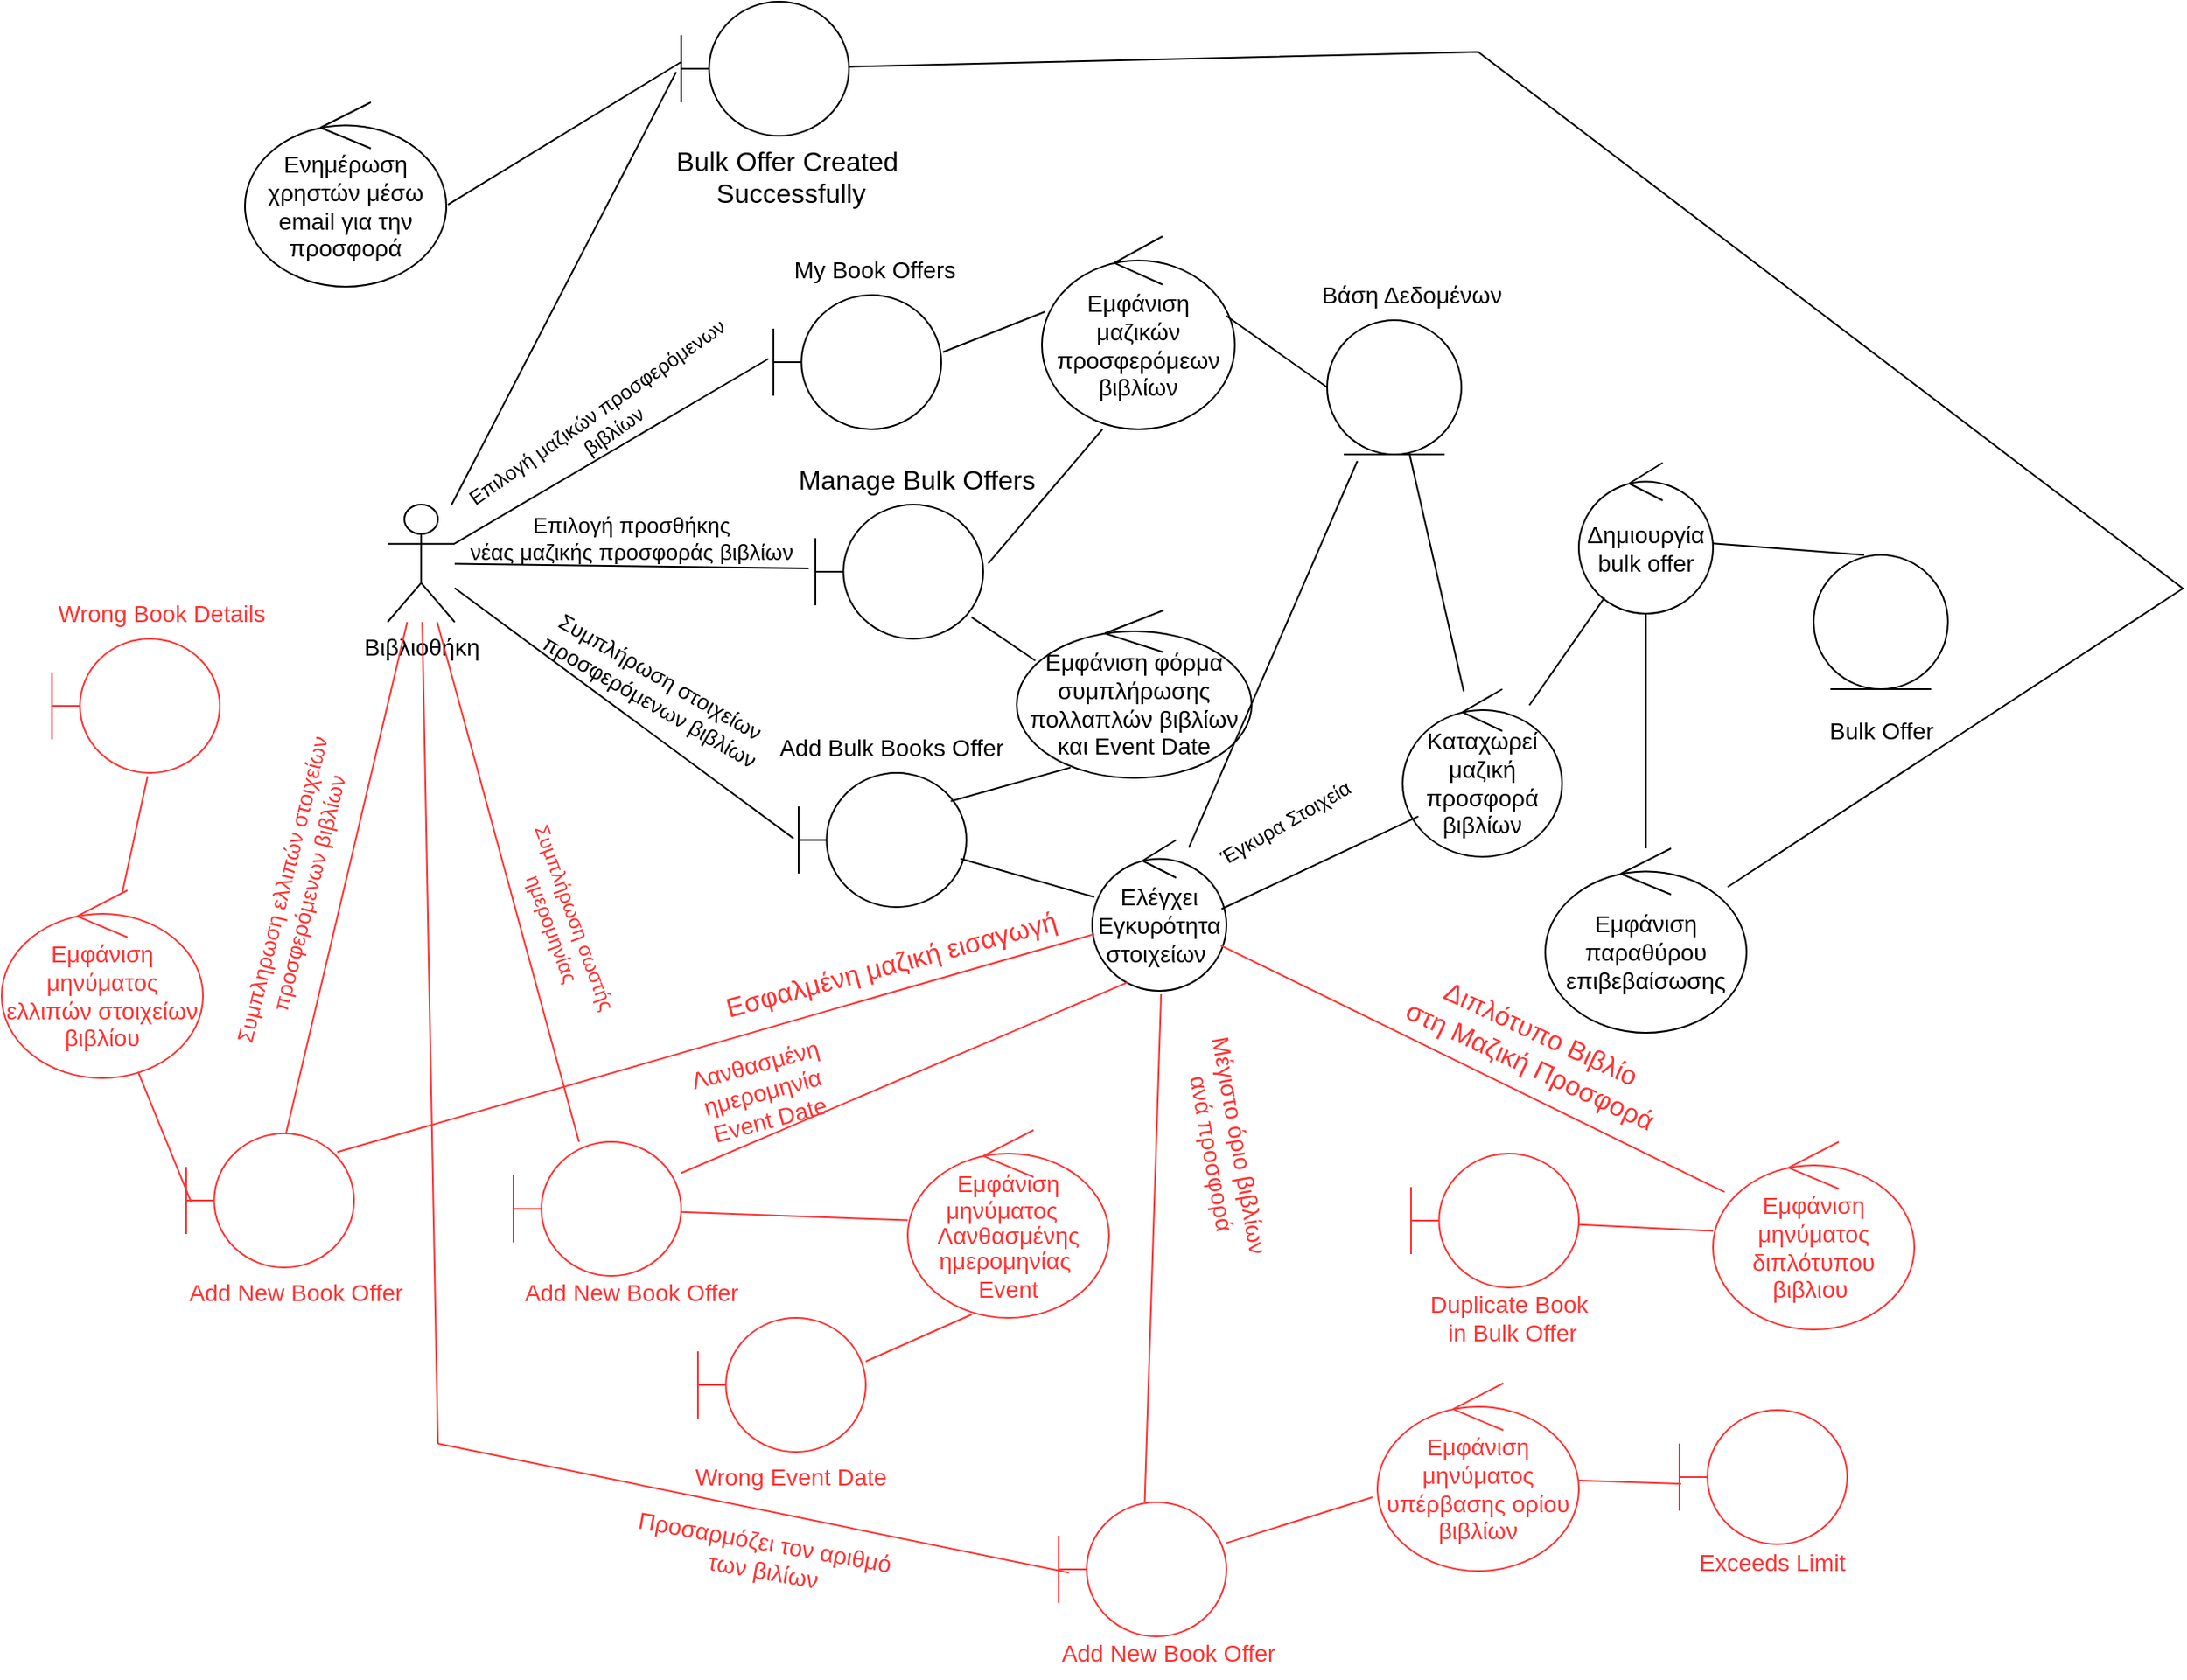 <mxfile version="27.0.2">
  <diagram name="Σελίδα-1" id="_Fa19jBcW2M8zPP8akAH">
    <mxGraphModel dx="3035" dy="1175" grid="1" gridSize="10" guides="1" tooltips="1" connect="1" arrows="1" fold="1" page="1" pageScale="1" pageWidth="1169" pageHeight="1654" math="0" shadow="0">
      <root>
        <mxCell id="0" />
        <mxCell id="1" parent="0" />
        <mxCell id="ddXygKk_uw5sio_xyTGk-59" value="&lt;font style=&quot;font-size: 14px;&quot;&gt;Βιβλιοθήκη&lt;/font&gt;" style="shape=umlActor;verticalLabelPosition=bottom;verticalAlign=top;html=1;outlineConnect=0;" parent="1" vertex="1">
          <mxGeometry x="-20" y="400" width="40" height="70" as="geometry" />
        </mxCell>
        <mxCell id="ddXygKk_uw5sio_xyTGk-60" value="" style="shape=umlBoundary;whiteSpace=wrap;html=1;" parent="1" vertex="1">
          <mxGeometry x="235" y="400" width="100" height="80" as="geometry" />
        </mxCell>
        <mxCell id="ddXygKk_uw5sio_xyTGk-61" value="" style="ellipse;shape=umlEntity;whiteSpace=wrap;html=1;" parent="1" vertex="1">
          <mxGeometry x="540" y="290" width="80" height="80" as="geometry" />
        </mxCell>
        <mxCell id="ddXygKk_uw5sio_xyTGk-62" value="&lt;font style=&quot;font-size: 14px;&quot;&gt;Εμφάνιση μαζικών προσφερόμεων βιβλίων&lt;/font&gt;" style="ellipse;shape=umlControl;whiteSpace=wrap;html=1;" parent="1" vertex="1">
          <mxGeometry x="370" y="240" width="115" height="115" as="geometry" />
        </mxCell>
        <mxCell id="ddXygKk_uw5sio_xyTGk-63" value="&lt;span style=&quot;font-size:12.0pt;line-height:&lt;br/&gt;115%;font-family:&amp;quot;Calibri&amp;quot;,sans-serif;mso-fareast-font-family:Aptos;mso-fareast-theme-font:&lt;br/&gt;minor-latin;mso-ansi-language:EN-US;mso-fareast-language:EN-US;mso-bidi-language:&lt;br/&gt;AR-SA&quot; lang=&quot;EN-US&quot;&gt;Manage&lt;/span&gt;&lt;span style=&quot;font-size:12.0pt;line-height:115%;&lt;br/&gt;font-family:&amp;quot;Calibri&amp;quot;,sans-serif;mso-fareast-font-family:Aptos;mso-fareast-theme-font:&lt;br/&gt;minor-latin;mso-ansi-language:EL;mso-fareast-language:EN-US;mso-bidi-language:&lt;br/&gt;AR-SA&quot; lang=&quot;EN-US&quot;&gt; &lt;/span&gt;&lt;span style=&quot;font-size:12.0pt;line-height:115%;&lt;br/&gt;font-family:&amp;quot;Calibri&amp;quot;,sans-serif;mso-fareast-font-family:Aptos;mso-fareast-theme-font:&lt;br/&gt;minor-latin;mso-ansi-language:EN-US;mso-fareast-language:EN-US;mso-bidi-language:&lt;br/&gt;AR-SA&quot; lang=&quot;EN-US&quot;&gt;Bulk&lt;/span&gt;&lt;span style=&quot;font-size:12.0pt;line-height:115%;&lt;br/&gt;font-family:&amp;quot;Calibri&amp;quot;,sans-serif;mso-fareast-font-family:Aptos;mso-fareast-theme-font:&lt;br/&gt;minor-latin;mso-ansi-language:EL;mso-fareast-language:EN-US;mso-bidi-language:&lt;br/&gt;AR-SA&quot; lang=&quot;EN-US&quot;&gt; &lt;/span&gt;&lt;span style=&quot;font-size:12.0pt;line-height:115%;&lt;br/&gt;font-family:&amp;quot;Calibri&amp;quot;,sans-serif;mso-fareast-font-family:Aptos;mso-fareast-theme-font:&lt;br/&gt;minor-latin;mso-ansi-language:EN-US;mso-fareast-language:EN-US;mso-bidi-language:&lt;br/&gt;AR-SA&quot; lang=&quot;EN-US&quot;&gt;Offers&lt;/span&gt;" style="text;html=1;align=center;verticalAlign=middle;resizable=0;points=[];autosize=1;strokeColor=none;fillColor=none;" parent="1" vertex="1">
          <mxGeometry x="215" y="370" width="160" height="30" as="geometry" />
        </mxCell>
        <mxCell id="ddXygKk_uw5sio_xyTGk-64" value="" style="shape=umlBoundary;whiteSpace=wrap;html=1;" parent="1" vertex="1">
          <mxGeometry x="225" y="560" width="100" height="80" as="geometry" />
        </mxCell>
        <mxCell id="ddXygKk_uw5sio_xyTGk-65" value="&lt;font style=&quot;font-size: 14px;&quot;&gt;Add Bulk Books Offer&lt;/font&gt;" style="text;html=1;align=center;verticalAlign=middle;resizable=0;points=[];autosize=1;strokeColor=none;fillColor=none;" parent="1" vertex="1">
          <mxGeometry x="200" y="530" width="160" height="30" as="geometry" />
        </mxCell>
        <mxCell id="ddXygKk_uw5sio_xyTGk-66" value="" style="endArrow=none;html=1;rounded=0;entryX=-0.04;entryY=0.475;entryDx=0;entryDy=0;entryPerimeter=0;" parent="1" source="ddXygKk_uw5sio_xyTGk-59" target="ddXygKk_uw5sio_xyTGk-60" edge="1">
          <mxGeometry width="50" height="50" relative="1" as="geometry">
            <mxPoint x="400" y="490" as="sourcePoint" />
            <mxPoint x="200" y="445" as="targetPoint" />
          </mxGeometry>
        </mxCell>
        <mxCell id="ddXygKk_uw5sio_xyTGk-67" value="" style="shape=umlBoundary;whiteSpace=wrap;html=1;" parent="1" vertex="1">
          <mxGeometry x="210" y="275" width="100" height="80" as="geometry" />
        </mxCell>
        <mxCell id="ddXygKk_uw5sio_xyTGk-68" value="&lt;span style=&quot;font-size: 14px;&quot;&gt;My Book Offers&lt;/span&gt;" style="text;html=1;align=center;verticalAlign=middle;resizable=0;points=[];autosize=1;strokeColor=none;fillColor=none;" parent="1" vertex="1">
          <mxGeometry x="210" y="245" width="120" height="30" as="geometry" />
        </mxCell>
        <mxCell id="ddXygKk_uw5sio_xyTGk-69" value="" style="endArrow=none;html=1;rounded=0;entryX=-0.03;entryY=0.475;entryDx=0;entryDy=0;entryPerimeter=0;" parent="1" source="ddXygKk_uw5sio_xyTGk-59" target="ddXygKk_uw5sio_xyTGk-67" edge="1">
          <mxGeometry width="50" height="50" relative="1" as="geometry">
            <mxPoint x="90" y="455" as="sourcePoint" />
            <mxPoint x="216" y="458" as="targetPoint" />
          </mxGeometry>
        </mxCell>
        <mxCell id="ddXygKk_uw5sio_xyTGk-70" value="&lt;font&gt;Επιλογή μαζικών προσφερόμενων&amp;nbsp;&lt;/font&gt;&lt;div&gt;&lt;font&gt;βιβλίων&lt;/font&gt;&lt;/div&gt;" style="text;html=1;align=center;verticalAlign=middle;resizable=0;points=[];autosize=1;strokeColor=none;fillColor=none;rotation=-35;" parent="1" vertex="1">
          <mxGeometry x="5" y="330" width="210" height="40" as="geometry" />
        </mxCell>
        <mxCell id="ddXygKk_uw5sio_xyTGk-71" value="" style="endArrow=none;html=1;rounded=0;entryX=0.017;entryY=0.39;entryDx=0;entryDy=0;entryPerimeter=0;exitX=1.01;exitY=0.425;exitDx=0;exitDy=0;exitPerimeter=0;" parent="1" source="ddXygKk_uw5sio_xyTGk-67" target="ddXygKk_uw5sio_xyTGk-62" edge="1">
          <mxGeometry width="50" height="50" relative="1" as="geometry">
            <mxPoint x="90" y="455" as="sourcePoint" />
            <mxPoint x="216" y="458" as="targetPoint" />
          </mxGeometry>
        </mxCell>
        <mxCell id="ddXygKk_uw5sio_xyTGk-72" value="" style="endArrow=none;html=1;rounded=0;entryX=0.314;entryY=1;entryDx=0;entryDy=0;entryPerimeter=0;exitX=1.03;exitY=0.438;exitDx=0;exitDy=0;exitPerimeter=0;" parent="1" source="ddXygKk_uw5sio_xyTGk-60" target="ddXygKk_uw5sio_xyTGk-62" edge="1">
          <mxGeometry width="50" height="50" relative="1" as="geometry">
            <mxPoint x="323" y="335" as="sourcePoint" />
            <mxPoint x="380" y="350" as="targetPoint" />
          </mxGeometry>
        </mxCell>
        <mxCell id="ddXygKk_uw5sio_xyTGk-73" value="&lt;font style=&quot;font-size: 14px;&quot;&gt;Βάση Δεδομένων&lt;/font&gt;" style="text;html=1;align=center;verticalAlign=middle;resizable=0;points=[];autosize=1;strokeColor=none;fillColor=none;" parent="1" vertex="1">
          <mxGeometry x="525" y="260" width="130" height="30" as="geometry" />
        </mxCell>
        <mxCell id="ddXygKk_uw5sio_xyTGk-74" value="" style="endArrow=none;html=1;rounded=0;entryX=0;entryY=0.5;entryDx=0;entryDy=0;exitX=0.957;exitY=0.413;exitDx=0;exitDy=0;exitPerimeter=0;" parent="1" source="ddXygKk_uw5sio_xyTGk-62" target="ddXygKk_uw5sio_xyTGk-61" edge="1">
          <mxGeometry width="50" height="50" relative="1" as="geometry">
            <mxPoint x="323" y="455" as="sourcePoint" />
            <mxPoint x="402" y="380" as="targetPoint" />
          </mxGeometry>
        </mxCell>
        <mxCell id="ddXygKk_uw5sio_xyTGk-75" value="" style="endArrow=none;html=1;rounded=0;entryX=-0.03;entryY=0.488;entryDx=0;entryDy=0;entryPerimeter=0;" parent="1" source="ddXygKk_uw5sio_xyTGk-59" target="ddXygKk_uw5sio_xyTGk-64" edge="1">
          <mxGeometry width="50" height="50" relative="1" as="geometry">
            <mxPoint x="90" y="455" as="sourcePoint" />
            <mxPoint x="216" y="458" as="targetPoint" />
          </mxGeometry>
        </mxCell>
        <mxCell id="ddXygKk_uw5sio_xyTGk-76" value="&lt;font style=&quot;font-size: 14px;&quot;&gt;Εμφάνιση φόρμα συμπλήρωσης πολλαπλών βιβλίων&lt;/font&gt;&lt;div&gt;&lt;span style=&quot;font-size: 14px;&quot;&gt;και Event Date&lt;/span&gt;&lt;/div&gt;" style="ellipse;shape=umlControl;whiteSpace=wrap;html=1;" parent="1" vertex="1">
          <mxGeometry x="355" y="463" width="140" height="100" as="geometry" />
        </mxCell>
        <mxCell id="ddXygKk_uw5sio_xyTGk-77" value="" style="endArrow=none;html=1;rounded=0;entryX=0.229;entryY=0.938;entryDx=0;entryDy=0;entryPerimeter=0;exitX=0.907;exitY=0.211;exitDx=0;exitDy=0;exitPerimeter=0;" parent="1" source="ddXygKk_uw5sio_xyTGk-64" target="ddXygKk_uw5sio_xyTGk-76" edge="1">
          <mxGeometry width="50" height="50" relative="1" as="geometry">
            <mxPoint x="320" y="590" as="sourcePoint" />
            <mxPoint x="389" y="520" as="targetPoint" />
          </mxGeometry>
        </mxCell>
        <mxCell id="ddXygKk_uw5sio_xyTGk-78" value="" style="endArrow=none;html=1;rounded=0;entryX=0.079;entryY=0.3;entryDx=0;entryDy=0;entryPerimeter=0;exitX=0.93;exitY=0.838;exitDx=0;exitDy=0;exitPerimeter=0;" parent="1" source="ddXygKk_uw5sio_xyTGk-60" target="ddXygKk_uw5sio_xyTGk-76" edge="1">
          <mxGeometry width="50" height="50" relative="1" as="geometry">
            <mxPoint x="310" y="480" as="sourcePoint" />
            <mxPoint x="367" y="495" as="targetPoint" />
          </mxGeometry>
        </mxCell>
        <mxCell id="ddXygKk_uw5sio_xyTGk-79" value="&lt;font style=&quot;font-size: 13px;&quot;&gt;Επιλογή προσθήκης&lt;/font&gt;&lt;div&gt;&lt;font style=&quot;font-size: 13px;&quot;&gt;νέας μαζικής προσφοράς βιβλίων&lt;/font&gt;&lt;/div&gt;" style="text;html=1;align=center;verticalAlign=middle;resizable=0;points=[];autosize=1;strokeColor=none;fillColor=none;rotation=0;" parent="1" vertex="1">
          <mxGeometry x="15" y="400" width="220" height="40" as="geometry" />
        </mxCell>
        <mxCell id="ddXygKk_uw5sio_xyTGk-80" value="&lt;font style=&quot;font-size: 13px;&quot;&gt;Συμπλήρωση στοιχείων&amp;nbsp;&lt;/font&gt;&lt;div&gt;&lt;font style=&quot;font-size: 13px;&quot;&gt;προσφερόμενων βιβλίων&lt;/font&gt;&lt;/div&gt;" style="text;html=1;align=center;verticalAlign=middle;resizable=0;points=[];autosize=1;strokeColor=none;fillColor=none;rotation=30;" parent="1" vertex="1">
          <mxGeometry x="55" y="490" width="170" height="40" as="geometry" />
        </mxCell>
        <mxCell id="ddXygKk_uw5sio_xyTGk-81" value="&lt;font style=&quot;font-size: 14px;&quot;&gt;Ελέγχει Εγκυρότητα στοιχείων&amp;nbsp;&lt;/font&gt;" style="ellipse;shape=umlControl;whiteSpace=wrap;html=1;" parent="1" vertex="1">
          <mxGeometry x="400" y="600" width="80" height="90" as="geometry" />
        </mxCell>
        <mxCell id="ddXygKk_uw5sio_xyTGk-82" value="" style="endArrow=none;html=1;rounded=0;exitX=0.964;exitY=0.639;exitDx=0;exitDy=0;exitPerimeter=0;" parent="1" source="ddXygKk_uw5sio_xyTGk-64" target="ddXygKk_uw5sio_xyTGk-81" edge="1">
          <mxGeometry width="50" height="50" relative="1" as="geometry">
            <mxPoint x="296" y="620" as="sourcePoint" />
            <mxPoint x="360" y="638" as="targetPoint" />
          </mxGeometry>
        </mxCell>
        <mxCell id="ddXygKk_uw5sio_xyTGk-83" value="" style="endArrow=none;html=1;rounded=0;" parent="1" source="ddXygKk_uw5sio_xyTGk-84" target="ddXygKk_uw5sio_xyTGk-61" edge="1">
          <mxGeometry width="50" height="50" relative="1" as="geometry">
            <mxPoint x="470" y="500" as="sourcePoint" />
            <mxPoint x="508" y="568.5" as="targetPoint" />
          </mxGeometry>
        </mxCell>
        <mxCell id="ddXygKk_uw5sio_xyTGk-84" value="&lt;font style=&quot;font-size: 14px;&quot;&gt;Καταχωρεί μαζική προσφορά βιβλίων&lt;/font&gt;" style="ellipse;shape=umlControl;whiteSpace=wrap;html=1;" parent="1" vertex="1">
          <mxGeometry x="585" y="510" width="95" height="100" as="geometry" />
        </mxCell>
        <mxCell id="ddXygKk_uw5sio_xyTGk-85" value="" style="ellipse;shape=umlEntity;whiteSpace=wrap;html=1;" parent="1" vertex="1">
          <mxGeometry x="830" y="430" width="80" height="80" as="geometry" />
        </mxCell>
        <mxCell id="ddXygKk_uw5sio_xyTGk-86" value="&lt;font style=&quot;font-size: 14px;&quot;&gt;Bulk Offer&lt;/font&gt;" style="text;html=1;align=center;verticalAlign=middle;resizable=0;points=[];autosize=1;strokeColor=none;fillColor=none;" parent="1" vertex="1">
          <mxGeometry x="825" y="520" width="90" height="30" as="geometry" />
        </mxCell>
        <mxCell id="ddXygKk_uw5sio_xyTGk-87" value="&lt;font style=&quot;font-size: 14px;&quot;&gt;Δημιουργία bulk offer&lt;/font&gt;" style="ellipse;shape=umlControl;whiteSpace=wrap;html=1;" parent="1" vertex="1">
          <mxGeometry x="690" y="375" width="80" height="90" as="geometry" />
        </mxCell>
        <mxCell id="ddXygKk_uw5sio_xyTGk-88" value="" style="endArrow=none;html=1;rounded=0;entryX=0.375;entryY=0;entryDx=0;entryDy=0;entryPerimeter=0;" parent="1" source="ddXygKk_uw5sio_xyTGk-87" target="ddXygKk_uw5sio_xyTGk-85" edge="1">
          <mxGeometry width="50" height="50" relative="1" as="geometry">
            <mxPoint x="677" y="614" as="sourcePoint" />
            <mxPoint x="740" y="630" as="targetPoint" />
          </mxGeometry>
        </mxCell>
        <mxCell id="ddXygKk_uw5sio_xyTGk-89" value="" style="endArrow=none;html=1;rounded=0;" parent="1" source="ddXygKk_uw5sio_xyTGk-84" target="ddXygKk_uw5sio_xyTGk-87" edge="1">
          <mxGeometry width="50" height="50" relative="1" as="geometry">
            <mxPoint x="600" y="560" as="sourcePoint" />
            <mxPoint x="627" y="574" as="targetPoint" />
          </mxGeometry>
        </mxCell>
        <mxCell id="ddXygKk_uw5sio_xyTGk-90" value="&lt;font style=&quot;font-size: 14px;&quot;&gt;Εμφάνιση παραθύρου επιβεβαίσωσης&lt;/font&gt;" style="ellipse;shape=umlControl;whiteSpace=wrap;html=1;" parent="1" vertex="1">
          <mxGeometry x="670" y="605" width="120" height="110" as="geometry" />
        </mxCell>
        <mxCell id="ddXygKk_uw5sio_xyTGk-91" value="" style="endArrow=none;html=1;rounded=0;" parent="1" source="ddXygKk_uw5sio_xyTGk-87" target="ddXygKk_uw5sio_xyTGk-90" edge="1">
          <mxGeometry width="50" height="50" relative="1" as="geometry">
            <mxPoint x="723" y="489" as="sourcePoint" />
            <mxPoint x="780" y="510" as="targetPoint" />
          </mxGeometry>
        </mxCell>
        <mxCell id="ddXygKk_uw5sio_xyTGk-92" value="" style="shape=umlBoundary;whiteSpace=wrap;html=1;" parent="1" vertex="1">
          <mxGeometry x="155" y="100" width="100" height="80" as="geometry" />
        </mxCell>
        <mxCell id="ddXygKk_uw5sio_xyTGk-93" value="&lt;font style=&quot;color: light-dark(rgb(0, 0, 0), rgb(255, 255, 255));&quot;&gt;&lt;span style=&quot;font-size: 12pt; line-height: 115%; font-family: Calibri, sans-serif;&quot; lang=&quot;EN-US&quot;&gt;Bulk&lt;/span&gt;&lt;span style=&quot;font-size: 12pt; line-height: 115%; font-family: Calibri, sans-serif;&quot; lang=&quot;EN-US&quot;&gt; &lt;/span&gt;&lt;span style=&quot;font-size: 12pt; line-height: 115%; font-family: Calibri, sans-serif;&quot; lang=&quot;EN-US&quot;&gt;Offer&lt;/span&gt;&lt;span style=&quot;font-size: 12pt; line-height: 115%; font-family: Calibri, sans-serif;&quot; lang=&quot;EN-US&quot;&gt; &lt;/span&gt;&lt;span style=&quot;font-size: 12pt; line-height: 115%; font-family: Calibri, sans-serif;&quot; lang=&quot;EN-US&quot;&gt;Created&lt;/span&gt;&lt;span style=&quot;font-size: 12pt; line-height: 115%; font-family: Calibri, sans-serif;&quot; lang=&quot;EN-US&quot;&gt;&amp;nbsp;&lt;/span&gt;&lt;/font&gt;&lt;div&gt;&lt;font style=&quot;color: light-dark(rgb(0, 0, 0), rgb(255, 255, 255));&quot;&gt;&lt;span style=&quot;font-size: 12pt; line-height: 115%; font-family: Calibri, sans-serif;&quot; lang=&quot;EN-US&quot;&gt;Successfully&lt;/span&gt;&lt;/font&gt;&lt;/div&gt;" style="text;html=1;align=center;verticalAlign=middle;resizable=0;points=[];autosize=1;strokeColor=none;fillColor=none;" parent="1" vertex="1">
          <mxGeometry x="145" y="180" width="150" height="50" as="geometry" />
        </mxCell>
        <mxCell id="ddXygKk_uw5sio_xyTGk-94" value="" style="endArrow=none;html=1;rounded=0;" parent="1" source="ddXygKk_uw5sio_xyTGk-90" target="ddXygKk_uw5sio_xyTGk-92" edge="1">
          <mxGeometry width="50" height="50" relative="1" as="geometry">
            <mxPoint x="570" y="650" as="sourcePoint" />
            <mxPoint x="560" y="745" as="targetPoint" />
            <Array as="points">
              <mxPoint x="1050" y="450" />
              <mxPoint x="630" y="130" />
            </Array>
          </mxGeometry>
        </mxCell>
        <mxCell id="ddXygKk_uw5sio_xyTGk-95" value="" style="endArrow=none;html=1;rounded=0;entryX=-0.03;entryY=0.525;entryDx=0;entryDy=0;entryPerimeter=0;" parent="1" source="ddXygKk_uw5sio_xyTGk-59" target="ddXygKk_uw5sio_xyTGk-92" edge="1">
          <mxGeometry width="50" height="50" relative="1" as="geometry">
            <mxPoint x="8" y="590" as="sourcePoint" />
            <mxPoint x="195" y="729" as="targetPoint" />
          </mxGeometry>
        </mxCell>
        <mxCell id="ddXygKk_uw5sio_xyTGk-97" value="" style="shape=umlBoundary;whiteSpace=wrap;html=1;strokeColor=#FF3333;" parent="1" vertex="1">
          <mxGeometry x="-140" y="775" width="100" height="80" as="geometry" />
        </mxCell>
        <mxCell id="ddXygKk_uw5sio_xyTGk-98" value="&lt;font style=&quot;font-size: 14px;&quot;&gt;Add New Book Offer&lt;/font&gt;" style="text;html=1;align=center;verticalAlign=middle;resizable=0;points=[];autosize=1;strokeColor=none;fillColor=none;fontColor=#FF3333;" parent="1" vertex="1">
          <mxGeometry x="-150" y="855" width="150" height="30" as="geometry" />
        </mxCell>
        <mxCell id="ddXygKk_uw5sio_xyTGk-99" value="" style="endArrow=none;html=1;rounded=0;fontColor=#000000;strokeColor=#FF3333;" parent="1" source="ddXygKk_uw5sio_xyTGk-59" target="ddXygKk_uw5sio_xyTGk-97" edge="1">
          <mxGeometry width="50" height="50" relative="1" as="geometry">
            <mxPoint x="30" y="473" as="sourcePoint" />
            <mxPoint x="237" y="767" as="targetPoint" />
          </mxGeometry>
        </mxCell>
        <mxCell id="ddXygKk_uw5sio_xyTGk-100" value="&lt;font style=&quot;font-size: 13px;&quot;&gt;Συμπληρωση ελλιπών&amp;nbsp;&lt;/font&gt;&lt;span style=&quot;font-size: 13px; background-color: transparent; color: light-dark(rgb(255, 51, 51), rgb(255, 119, 119));&quot;&gt;στοιχείων&amp;nbsp;&lt;/span&gt;&lt;div&gt;&lt;div&gt;&lt;font style=&quot;font-size: 13px;&quot;&gt;προσφερόμενων&amp;nbsp;&lt;/font&gt;&lt;span style=&quot;font-size: 13px; background-color: transparent; color: light-dark(rgb(255, 51, 51), rgb(255, 119, 119));&quot;&gt;βιβλίων&lt;/span&gt;&lt;/div&gt;&lt;/div&gt;" style="text;html=1;align=center;verticalAlign=middle;resizable=0;points=[];autosize=1;strokeColor=none;fillColor=none;rotation=-76;fontColor=#FF3333;" parent="1" vertex="1">
          <mxGeometry x="-180" y="610" width="210" height="40" as="geometry" />
        </mxCell>
        <mxCell id="ddXygKk_uw5sio_xyTGk-101" value="" style="endArrow=none;html=1;rounded=0;entryX=0.9;entryY=0.139;entryDx=0;entryDy=0;entryPerimeter=0;strokeColor=#FF3333;" parent="1" source="ddXygKk_uw5sio_xyTGk-81" target="ddXygKk_uw5sio_xyTGk-97" edge="1">
          <mxGeometry width="50" height="50" relative="1" as="geometry">
            <mxPoint x="607" y="685" as="sourcePoint" />
            <mxPoint x="340" y="752" as="targetPoint" />
          </mxGeometry>
        </mxCell>
        <mxCell id="ddXygKk_uw5sio_xyTGk-103" value="" style="shape=umlBoundary;whiteSpace=wrap;html=1;strokeColor=#FF3333;" parent="1" vertex="1">
          <mxGeometry x="-220" y="480" width="100" height="80" as="geometry" />
        </mxCell>
        <mxCell id="ddXygKk_uw5sio_xyTGk-104" value="&lt;font style=&quot;font-size: 14px;&quot;&gt;Wrong Book Details&lt;/font&gt;" style="text;html=1;align=center;verticalAlign=middle;resizable=0;points=[];autosize=1;strokeColor=none;fillColor=none;fontColor=#FF3333;" parent="1" vertex="1">
          <mxGeometry x="-230" y="450" width="150" height="30" as="geometry" />
        </mxCell>
        <mxCell id="ddXygKk_uw5sio_xyTGk-105" value="&lt;span style=&quot;font-size: 14px;&quot;&gt;&lt;font style=&quot;color: rgb(255, 51, 51);&quot;&gt;Εμφάνιση μηνύματος ελλιπών στοιχείων βιβλίου&lt;/font&gt;&lt;/span&gt;" style="ellipse;shape=umlControl;whiteSpace=wrap;html=1;strokeColor=#FF3333;" parent="1" vertex="1">
          <mxGeometry x="-250" y="630" width="120" height="112" as="geometry" />
        </mxCell>
        <mxCell id="ddXygKk_uw5sio_xyTGk-106" value="" style="endArrow=none;html=1;rounded=0;exitX=0.57;exitY=1.025;exitDx=0;exitDy=0;exitPerimeter=0;strokeColor=#FF3333;" parent="1" source="ddXygKk_uw5sio_xyTGk-103" target="ddXygKk_uw5sio_xyTGk-105" edge="1">
          <mxGeometry width="50" height="50" relative="1" as="geometry">
            <mxPoint x="10" y="870" as="sourcePoint" />
            <mxPoint x="73" y="886" as="targetPoint" />
          </mxGeometry>
        </mxCell>
        <mxCell id="ddXygKk_uw5sio_xyTGk-107" value="" style="endArrow=none;html=1;rounded=0;exitX=0.03;exitY=0.513;exitDx=0;exitDy=0;exitPerimeter=0;strokeColor=#FF3333;" parent="1" source="ddXygKk_uw5sio_xyTGk-97" target="ddXygKk_uw5sio_xyTGk-105" edge="1">
          <mxGeometry width="50" height="50" relative="1" as="geometry">
            <mxPoint x="323" y="497" as="sourcePoint" />
            <mxPoint x="386" y="513" as="targetPoint" />
          </mxGeometry>
        </mxCell>
        <mxCell id="ddXygKk_uw5sio_xyTGk-109" value="" style="endArrow=none;html=1;rounded=0;strokeColor=light-dark(#FF3333,#FF3333);" parent="1" source="ddXygKk_uw5sio_xyTGk-81" target="ddXygKk_uw5sio_xyTGk-110" edge="1">
          <mxGeometry width="50" height="50" relative="1" as="geometry">
            <mxPoint x="306" y="630" as="sourcePoint" />
            <mxPoint x="614.769" y="824.811" as="targetPoint" />
          </mxGeometry>
        </mxCell>
        <mxCell id="ddXygKk_uw5sio_xyTGk-110" value="&lt;span style=&quot;font-size: 14px;&quot;&gt;&lt;font style=&quot;color: rgb(255, 51, 51);&quot;&gt;Εμφάνιση μηνύματος διπλότυπου&lt;/font&gt;&lt;/span&gt;&lt;div&gt;&lt;span style=&quot;font-size: 14px;&quot;&gt;&lt;font style=&quot;color: rgb(255, 51, 51);&quot;&gt;βιβλιου&amp;nbsp;&lt;/font&gt;&lt;/span&gt;&lt;/div&gt;" style="ellipse;shape=umlControl;whiteSpace=wrap;html=1;strokeColor=#FF3333;" parent="1" vertex="1">
          <mxGeometry x="770" y="780" width="120" height="112" as="geometry" />
        </mxCell>
        <mxCell id="ddXygKk_uw5sio_xyTGk-113" value="" style="shape=umlBoundary;whiteSpace=wrap;html=1;strokeColor=#FF3333;" parent="1" vertex="1">
          <mxGeometry x="590" y="787" width="100" height="80" as="geometry" />
        </mxCell>
        <mxCell id="ddXygKk_uw5sio_xyTGk-114" value="" style="endArrow=none;html=1;rounded=0;strokeColor=#FF3333;" parent="1" source="ddXygKk_uw5sio_xyTGk-113" target="ddXygKk_uw5sio_xyTGk-110" edge="1">
          <mxGeometry width="50" height="50" relative="1" as="geometry">
            <mxPoint x="-107" y="784" as="sourcePoint" />
            <mxPoint x="110" y="901" as="targetPoint" />
          </mxGeometry>
        </mxCell>
        <mxCell id="ddXygKk_uw5sio_xyTGk-116" value="&lt;font style=&quot;font-size: 14px; color: rgb(255, 51, 51);&quot;&gt;Duplicate&amp;nbsp;&lt;/font&gt;&lt;span style=&quot;color: light-dark(rgb(255, 51, 51), rgb(255, 119, 119)); font-size: 14px; background-color: transparent;&quot;&gt;Book&amp;nbsp;&lt;/span&gt;&lt;div&gt;&lt;span style=&quot;color: light-dark(rgb(255, 51, 51), rgb(255, 119, 119)); font-size: 14px; background-color: transparent;&quot;&gt;in&amp;nbsp;&lt;/span&gt;&lt;span style=&quot;background-color: transparent; color: rgb(255, 51, 51); font-size: 14px;&quot;&gt;Bulk&amp;nbsp;&lt;/span&gt;&lt;span style=&quot;background-color: transparent; color: light-dark(rgb(255, 51, 51), rgb(255, 119, 119)); font-size: 14px;&quot;&gt;Offer&lt;/span&gt;&lt;/div&gt;" style="text;html=1;align=center;verticalAlign=middle;resizable=0;points=[];autosize=1;strokeColor=none;fillColor=none;" parent="1" vertex="1">
          <mxGeometry x="590" y="860" width="120" height="50" as="geometry" />
        </mxCell>
        <mxCell id="ddXygKk_uw5sio_xyTGk-117" value="" style="endArrow=none;html=1;rounded=0;entryX=0.225;entryY=1.05;entryDx=0;entryDy=0;entryPerimeter=0;" parent="1" source="ddXygKk_uw5sio_xyTGk-81" target="ddXygKk_uw5sio_xyTGk-61" edge="1">
          <mxGeometry width="50" height="50" relative="1" as="geometry">
            <mxPoint x="590" y="570" as="sourcePoint" />
            <mxPoint x="590" y="380" as="targetPoint" />
          </mxGeometry>
        </mxCell>
        <mxCell id="ddXygKk_uw5sio_xyTGk-120" value="" style="endArrow=none;html=1;rounded=0;entryX=0.964;entryY=0.457;entryDx=0;entryDy=0;entryPerimeter=0;exitX=0.098;exitY=0.759;exitDx=0;exitDy=0;exitPerimeter=0;" parent="1" source="ddXygKk_uw5sio_xyTGk-84" target="ddXygKk_uw5sio_xyTGk-81" edge="1">
          <mxGeometry width="50" height="50" relative="1" as="geometry">
            <mxPoint x="523" y="608" as="sourcePoint" />
            <mxPoint x="593.988" y="626.019" as="targetPoint" />
          </mxGeometry>
        </mxCell>
        <mxCell id="ddXygKk_uw5sio_xyTGk-122" value="Έγκυρα Στοιχεία" style="text;html=1;align=center;verticalAlign=middle;resizable=0;points=[];autosize=1;strokeColor=none;fillColor=none;rotation=-30;" parent="1" vertex="1">
          <mxGeometry x="460" y="575" width="110" height="30" as="geometry" />
        </mxCell>
        <mxCell id="ddXygKk_uw5sio_xyTGk-123" value="&lt;span style=&quot;font-size: 12pt; font-family: Calibri, sans-serif;&quot; lang=&quot;EL&quot;&gt;&lt;font style=&quot;color: light-dark(rgb(255, 51, 51), rgb(255, 51, 51));&quot;&gt;Διπλότυπο Βιβλίο&amp;nbsp;&lt;/font&gt;&lt;/span&gt;&lt;div&gt;&lt;span style=&quot;font-size: 12pt; font-family: Calibri, sans-serif; color: rgb(192, 0, 0);&quot; lang=&quot;EL&quot;&gt;&lt;font style=&quot;color: light-dark(rgb(255, 51, 51), rgb(255, 51, 51));&quot;&gt;στη Μαζική Προσφορά&lt;/font&gt;&lt;/span&gt;&lt;/div&gt;" style="text;html=1;align=center;verticalAlign=middle;resizable=0;points=[];autosize=1;strokeColor=none;fillColor=none;rotation=25;fontSize=14;fontColor=light-dark(#FF3333,#FF3333);" parent="1" vertex="1">
          <mxGeometry x="580" y="700" width="170" height="50" as="geometry" />
        </mxCell>
        <mxCell id="ddXygKk_uw5sio_xyTGk-125" value="&lt;font style=&quot;font-size: 14px; color: rgb(255, 51, 51);&quot;&gt;&lt;font style=&quot;&quot;&gt;Εμφάνιση μηνύματος&amp;nbsp;&lt;/font&gt;&lt;span style=&quot;line-height: 115%;&quot;&gt;&amp;nbsp;&lt;/span&gt;&lt;/font&gt;&lt;div&gt;&lt;span style=&quot;line-height: 115%;&quot;&gt;&lt;font style=&quot;font-size: 14px; color: rgb(255, 51, 51);&quot;&gt;Λανθασμένης ημερομηνίας&amp;nbsp;&lt;/font&gt;&lt;/span&gt;&lt;/div&gt;&lt;div&gt;&lt;span style=&quot;font-family: Calibri, sans-serif;&quot; lang=&quot;EN-US&quot;&gt;&lt;font style=&quot;font-size: 14px; color: rgb(255, 51, 51);&quot;&gt;Event&lt;/font&gt;&lt;/span&gt;&lt;/div&gt;" style="ellipse;shape=umlControl;whiteSpace=wrap;html=1;strokeColor=#FF3333;" parent="1" vertex="1">
          <mxGeometry x="290" y="773" width="120" height="112" as="geometry" />
        </mxCell>
        <mxCell id="ddXygKk_uw5sio_xyTGk-126" value="" style="endArrow=none;html=1;rounded=0;strokeColor=light-dark(#FF3333,#FF3333);exitX=0.317;exitY=0.982;exitDx=0;exitDy=0;exitPerimeter=0;entryX=1;entryY=0.325;entryDx=0;entryDy=0;entryPerimeter=0;" parent="1" source="ddXygKk_uw5sio_xyTGk-125" target="ddXygKk_uw5sio_xyTGk-127" edge="1">
          <mxGeometry width="50" height="50" relative="1" as="geometry">
            <mxPoint x="-170" y="347" as="sourcePoint" />
            <mxPoint x="-225" y="370" as="targetPoint" />
          </mxGeometry>
        </mxCell>
        <mxCell id="ddXygKk_uw5sio_xyTGk-127" value="" style="shape=umlBoundary;whiteSpace=wrap;html=1;strokeColor=#FF3333;" parent="1" vertex="1">
          <mxGeometry x="165" y="885" width="100" height="80" as="geometry" />
        </mxCell>
        <mxCell id="ddXygKk_uw5sio_xyTGk-129" value="&lt;font style=&quot;font-size: 14px;&quot;&gt;Wrong Event Date&lt;/font&gt;" style="text;html=1;align=center;verticalAlign=middle;resizable=0;points=[];autosize=1;strokeColor=none;fillColor=none;fontColor=#FF3333;" parent="1" vertex="1">
          <mxGeometry x="150" y="965" width="140" height="30" as="geometry" />
        </mxCell>
        <mxCell id="ddXygKk_uw5sio_xyTGk-130" value="&lt;span style=&quot;font-size:12.0pt;line-height:115%;&lt;br/&gt;font-family:&amp;quot;Calibri&amp;quot;,sans-serif;mso-fareast-font-family:Aptos;mso-fareast-theme-font:&lt;br/&gt;minor-latin;mso-ansi-language:EL;mso-fareast-language:EN-US;mso-bidi-language:&lt;br/&gt;AR-SA&quot;&gt;Εσφαλμένη μαζική εισαγωγή&lt;/span&gt;" style="text;html=1;align=center;verticalAlign=middle;resizable=0;points=[];autosize=1;strokeColor=none;fillColor=none;rotation=-15;fontColor=#FF3333;" parent="1" vertex="1">
          <mxGeometry x="165" y="660" width="230" height="30" as="geometry" />
        </mxCell>
        <mxCell id="q35idtGrEf9Pdwb9oV4j-1" value="" style="shape=umlBoundary;whiteSpace=wrap;html=1;strokeColor=#FF3333;" parent="1" vertex="1">
          <mxGeometry x="55" y="780" width="100" height="80" as="geometry" />
        </mxCell>
        <mxCell id="q35idtGrEf9Pdwb9oV4j-6" value="" style="endArrow=none;html=1;rounded=0;strokeColor=#FF3333;entryX=0.263;entryY=0.944;entryDx=0;entryDy=0;entryPerimeter=0;" parent="1" source="q35idtGrEf9Pdwb9oV4j-1" target="ddXygKk_uw5sio_xyTGk-81" edge="1">
          <mxGeometry width="50" height="50" relative="1" as="geometry">
            <mxPoint x="370" y="680" as="sourcePoint" />
            <mxPoint x="360" y="890" as="targetPoint" />
          </mxGeometry>
        </mxCell>
        <mxCell id="q35idtGrEf9Pdwb9oV4j-7" value="" style="endArrow=none;html=1;rounded=0;fontColor=#000000;strokeColor=#FF3333;" parent="1" source="ddXygKk_uw5sio_xyTGk-59" target="q35idtGrEf9Pdwb9oV4j-1" edge="1">
          <mxGeometry width="50" height="50" relative="1" as="geometry">
            <mxPoint x="2" y="480" as="sourcePoint" />
            <mxPoint x="-71" y="785" as="targetPoint" />
          </mxGeometry>
        </mxCell>
        <mxCell id="q35idtGrEf9Pdwb9oV4j-8" value="Συμπλήρωση σωστής&amp;nbsp;&lt;div&gt;ημερομηνίας&lt;/div&gt;" style="text;html=1;align=center;verticalAlign=middle;resizable=0;points=[];autosize=1;strokeColor=none;fillColor=none;rotation=70;fontColor=light-dark(#FF3333,#FF3333);" parent="1" vertex="1">
          <mxGeometry x="15" y="630" width="140" height="40" as="geometry" />
        </mxCell>
        <mxCell id="q35idtGrEf9Pdwb9oV4j-9" value="&lt;font style=&quot;font-size: 14px;&quot;&gt;Add New Book Offer&lt;/font&gt;" style="text;html=1;align=center;verticalAlign=middle;resizable=0;points=[];autosize=1;strokeColor=none;fillColor=none;fontColor=#FF3333;" parent="1" vertex="1">
          <mxGeometry x="50" y="855" width="150" height="30" as="geometry" />
        </mxCell>
        <mxCell id="q35idtGrEf9Pdwb9oV4j-10" value="Λανθασμένη&amp;nbsp;&lt;div&gt;ημερομηνία&amp;nbsp;&lt;div&gt;Event Date&amp;nbsp;&lt;/div&gt;&lt;/div&gt;" style="text;html=1;align=center;verticalAlign=middle;resizable=0;points=[];autosize=1;strokeColor=none;fillColor=none;fontSize=14;fontColor=light-dark(#FF3333,#FF3333);rotation=-15;" parent="1" vertex="1">
          <mxGeometry x="150" y="720" width="110" height="60" as="geometry" />
        </mxCell>
        <mxCell id="q35idtGrEf9Pdwb9oV4j-11" value="" style="endArrow=none;html=1;rounded=0;strokeColor=light-dark(#FF3333,#FF3333);" parent="1" source="q35idtGrEf9Pdwb9oV4j-1" target="ddXygKk_uw5sio_xyTGk-125" edge="1">
          <mxGeometry width="50" height="50" relative="1" as="geometry">
            <mxPoint x="156" y="977" as="sourcePoint" />
            <mxPoint x="61" y="993" as="targetPoint" />
          </mxGeometry>
        </mxCell>
        <mxCell id="q35idtGrEf9Pdwb9oV4j-13" value="&lt;font style=&quot;font-size: 14px;&quot;&gt;Ενημέρωση χρηστών μέσω email για την προσφορά&lt;/font&gt;" style="ellipse;shape=umlControl;whiteSpace=wrap;html=1;" parent="1" vertex="1">
          <mxGeometry x="-105" y="160" width="120" height="110" as="geometry" />
        </mxCell>
        <mxCell id="q35idtGrEf9Pdwb9oV4j-14" value="" style="endArrow=none;html=1;rounded=0;entryX=0;entryY=0.45;entryDx=0;entryDy=0;entryPerimeter=0;exitX=1.008;exitY=0.555;exitDx=0;exitDy=0;exitPerimeter=0;" parent="1" source="q35idtGrEf9Pdwb9oV4j-13" target="ddXygKk_uw5sio_xyTGk-92" edge="1">
          <mxGeometry width="50" height="50" relative="1" as="geometry">
            <mxPoint x="321" y="319" as="sourcePoint" />
            <mxPoint x="377" y="304" as="targetPoint" />
          </mxGeometry>
        </mxCell>
        <mxCell id="q35idtGrEf9Pdwb9oV4j-15" value="" style="shape=umlBoundary;whiteSpace=wrap;html=1;strokeColor=#FF3333;" parent="1" vertex="1">
          <mxGeometry x="380" y="995" width="100" height="80" as="geometry" />
        </mxCell>
        <mxCell id="q35idtGrEf9Pdwb9oV4j-16" value="&lt;font style=&quot;font-size: 14px;&quot;&gt;Add New Book Offer&lt;/font&gt;" style="text;html=1;align=center;verticalAlign=middle;resizable=0;points=[];autosize=1;strokeColor=none;fillColor=none;fontColor=#FF3333;" parent="1" vertex="1">
          <mxGeometry x="370" y="1070" width="150" height="30" as="geometry" />
        </mxCell>
        <mxCell id="q35idtGrEf9Pdwb9oV4j-17" value="" style="endArrow=none;html=1;rounded=0;fontColor=#000000;strokeColor=#FF3333;" parent="1" source="ddXygKk_uw5sio_xyTGk-59" edge="1">
          <mxGeometry width="50" height="50" relative="1" as="geometry">
            <mxPoint x="20" y="480" as="sourcePoint" />
            <mxPoint x="10" y="960" as="targetPoint" />
          </mxGeometry>
        </mxCell>
        <mxCell id="q35idtGrEf9Pdwb9oV4j-18" value="" style="endArrow=none;html=1;rounded=0;entryX=0.06;entryY=0.525;entryDx=0;entryDy=0;entryPerimeter=0;strokeColor=light-dark(#FF3333,#FF3333);" parent="1" target="q35idtGrEf9Pdwb9oV4j-15" edge="1">
          <mxGeometry width="50" height="50" relative="1" as="geometry">
            <mxPoint x="10" y="960" as="sourcePoint" />
            <mxPoint x="250" y="650" as="targetPoint" />
          </mxGeometry>
        </mxCell>
        <mxCell id="q35idtGrEf9Pdwb9oV4j-19" value="Προσαρμόζει&amp;nbsp;&lt;span style=&quot;background-color: transparent;&quot;&gt;τον αριθμό&amp;nbsp;&lt;/span&gt;&lt;div&gt;&lt;div&gt;των βιλίων&lt;/div&gt;&lt;/div&gt;" style="text;html=1;align=center;verticalAlign=middle;resizable=0;points=[];autosize=1;strokeColor=none;fillColor=none;fontSize=14;fontColor=light-dark(#FF3333,#FF3333);rotation=10;" parent="1" vertex="1">
          <mxGeometry x="115" y="1002" width="180" height="50" as="geometry" />
        </mxCell>
        <mxCell id="q35idtGrEf9Pdwb9oV4j-20" value="" style="endArrow=none;html=1;rounded=0;fontColor=#000000;strokeColor=#FF3333;exitX=0.513;exitY=1.022;exitDx=0;exitDy=0;exitPerimeter=0;" parent="1" source="ddXygKk_uw5sio_xyTGk-81" target="q35idtGrEf9Pdwb9oV4j-15" edge="1">
          <mxGeometry width="50" height="50" relative="1" as="geometry">
            <mxPoint x="11" y="480" as="sourcePoint" />
            <mxPoint x="480" y="1020" as="targetPoint" />
          </mxGeometry>
        </mxCell>
        <mxCell id="q35idtGrEf9Pdwb9oV4j-22" value="Μέγιστο όριο βιβλίων&amp;nbsp;&lt;div&gt;ανά προσφορά&lt;/div&gt;" style="text;html=1;align=center;verticalAlign=middle;resizable=0;points=[];autosize=1;strokeColor=none;fillColor=none;fontSize=14;rotation=80;fontColor=light-dark(#FF3333,#FF3333);" parent="1" vertex="1">
          <mxGeometry x="400" y="760" width="160" height="50" as="geometry" />
        </mxCell>
        <mxCell id="q35idtGrEf9Pdwb9oV4j-23" value="&lt;font style=&quot;font-size: 14px; color: rgb(255, 51, 51);&quot;&gt;&lt;font style=&quot;&quot;&gt;Εμφάνιση μηνύματος υπέρβασης ορίου βιβλίων&lt;/font&gt;&lt;/font&gt;" style="ellipse;shape=umlControl;whiteSpace=wrap;html=1;strokeColor=#FF3333;" parent="1" vertex="1">
          <mxGeometry x="570" y="924" width="120" height="112" as="geometry" />
        </mxCell>
        <mxCell id="q35idtGrEf9Pdwb9oV4j-24" value="" style="endArrow=none;html=1;rounded=0;strokeColor=light-dark(#FF3333,#FF3333);exitX=-0.025;exitY=0.607;exitDx=0;exitDy=0;exitPerimeter=0;" parent="1" source="q35idtGrEf9Pdwb9oV4j-23" target="q35idtGrEf9Pdwb9oV4j-15" edge="1">
          <mxGeometry width="50" height="50" relative="1" as="geometry">
            <mxPoint x="338" y="893" as="sourcePoint" />
            <mxPoint x="275" y="921" as="targetPoint" />
          </mxGeometry>
        </mxCell>
        <mxCell id="q35idtGrEf9Pdwb9oV4j-25" value="" style="shape=umlBoundary;whiteSpace=wrap;html=1;strokeColor=#FF3333;" parent="1" vertex="1">
          <mxGeometry x="750" y="940" width="100" height="80" as="geometry" />
        </mxCell>
        <mxCell id="q35idtGrEf9Pdwb9oV4j-26" value="&lt;font style=&quot;font-size: 14px;&quot;&gt;Exceeds Limit&lt;/font&gt;" style="text;html=1;align=center;verticalAlign=middle;resizable=0;points=[];autosize=1;strokeColor=none;fillColor=none;fontColor=#FF3333;" parent="1" vertex="1">
          <mxGeometry x="750" y="1016" width="110" height="30" as="geometry" />
        </mxCell>
        <mxCell id="q35idtGrEf9Pdwb9oV4j-27" value="" style="endArrow=none;html=1;rounded=0;strokeColor=light-dark(#FF3333,#FF3333);exitX=0.01;exitY=0.55;exitDx=0;exitDy=0;exitPerimeter=0;" parent="1" source="q35idtGrEf9Pdwb9oV4j-25" target="q35idtGrEf9Pdwb9oV4j-23" edge="1">
          <mxGeometry width="50" height="50" relative="1" as="geometry">
            <mxPoint x="577" y="1002" as="sourcePoint" />
            <mxPoint x="530" y="1038" as="targetPoint" />
          </mxGeometry>
        </mxCell>
      </root>
    </mxGraphModel>
  </diagram>
</mxfile>
